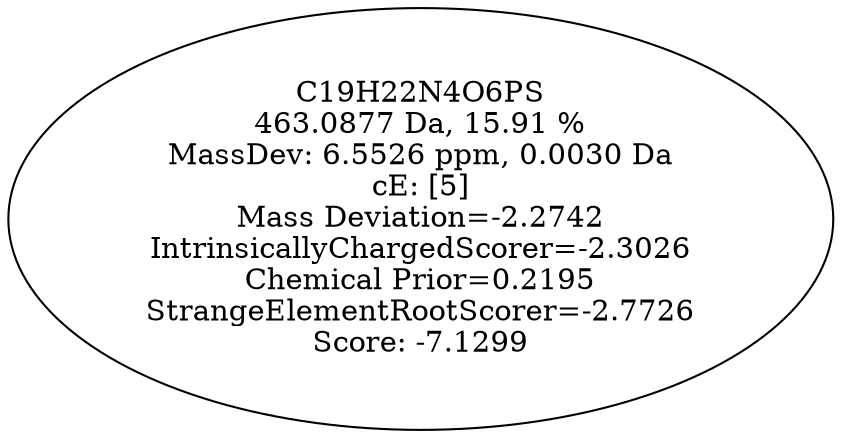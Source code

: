 strict digraph {
v1 [label="C19H22N4O6PS\n463.0877 Da, 15.91 %\nMassDev: 6.5526 ppm, 0.0030 Da\ncE: [5]\nMass Deviation=-2.2742\nIntrinsicallyChargedScorer=-2.3026\nChemical Prior=0.2195\nStrangeElementRootScorer=-2.7726\nScore: -7.1299"];
}